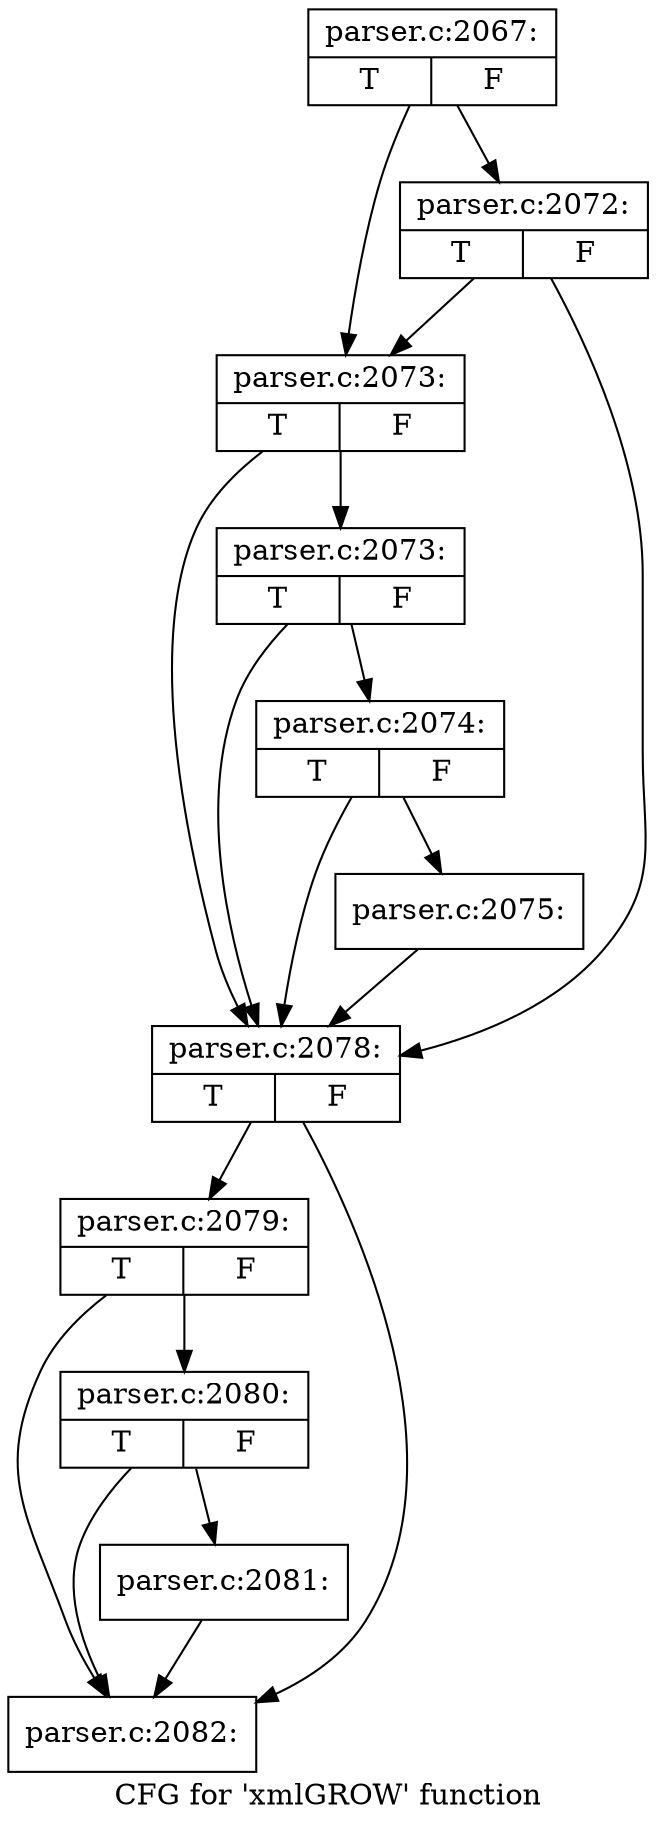 digraph "CFG for 'xmlGROW' function" {
	label="CFG for 'xmlGROW' function";

	Node0x4a87850 [shape=record,label="{parser.c:2067:|{<s0>T|<s1>F}}"];
	Node0x4a87850 -> Node0x41f0e30;
	Node0x4a87850 -> Node0x41f0eb0;
	Node0x41f0eb0 [shape=record,label="{parser.c:2072:|{<s0>T|<s1>F}}"];
	Node0x41f0eb0 -> Node0x41f0e30;
	Node0x41f0eb0 -> Node0x41f0d60;
	Node0x41f0e30 [shape=record,label="{parser.c:2073:|{<s0>T|<s1>F}}"];
	Node0x41f0e30 -> Node0x41f1460;
	Node0x41f0e30 -> Node0x41f0d60;
	Node0x41f1460 [shape=record,label="{parser.c:2073:|{<s0>T|<s1>F}}"];
	Node0x41f1460 -> Node0x41f0db0;
	Node0x41f1460 -> Node0x41f0d60;
	Node0x41f0db0 [shape=record,label="{parser.c:2074:|{<s0>T|<s1>F}}"];
	Node0x41f0db0 -> Node0x41f0d10;
	Node0x41f0db0 -> Node0x41f0d60;
	Node0x41f0d10 [shape=record,label="{parser.c:2075:}"];
	Node0x41f0d10 -> Node0x41f0d60;
	Node0x41f0d60 [shape=record,label="{parser.c:2078:|{<s0>T|<s1>F}}"];
	Node0x41f0d60 -> Node0x41f32b0;
	Node0x41f0d60 -> Node0x41f2870;
	Node0x41f32b0 [shape=record,label="{parser.c:2079:|{<s0>T|<s1>F}}"];
	Node0x41f32b0 -> Node0x41f3230;
	Node0x41f32b0 -> Node0x41f2870;
	Node0x41f3230 [shape=record,label="{parser.c:2080:|{<s0>T|<s1>F}}"];
	Node0x41f3230 -> Node0x41f2540;
	Node0x41f3230 -> Node0x41f2870;
	Node0x41f2540 [shape=record,label="{parser.c:2081:}"];
	Node0x41f2540 -> Node0x41f2870;
	Node0x41f2870 [shape=record,label="{parser.c:2082:}"];
}
